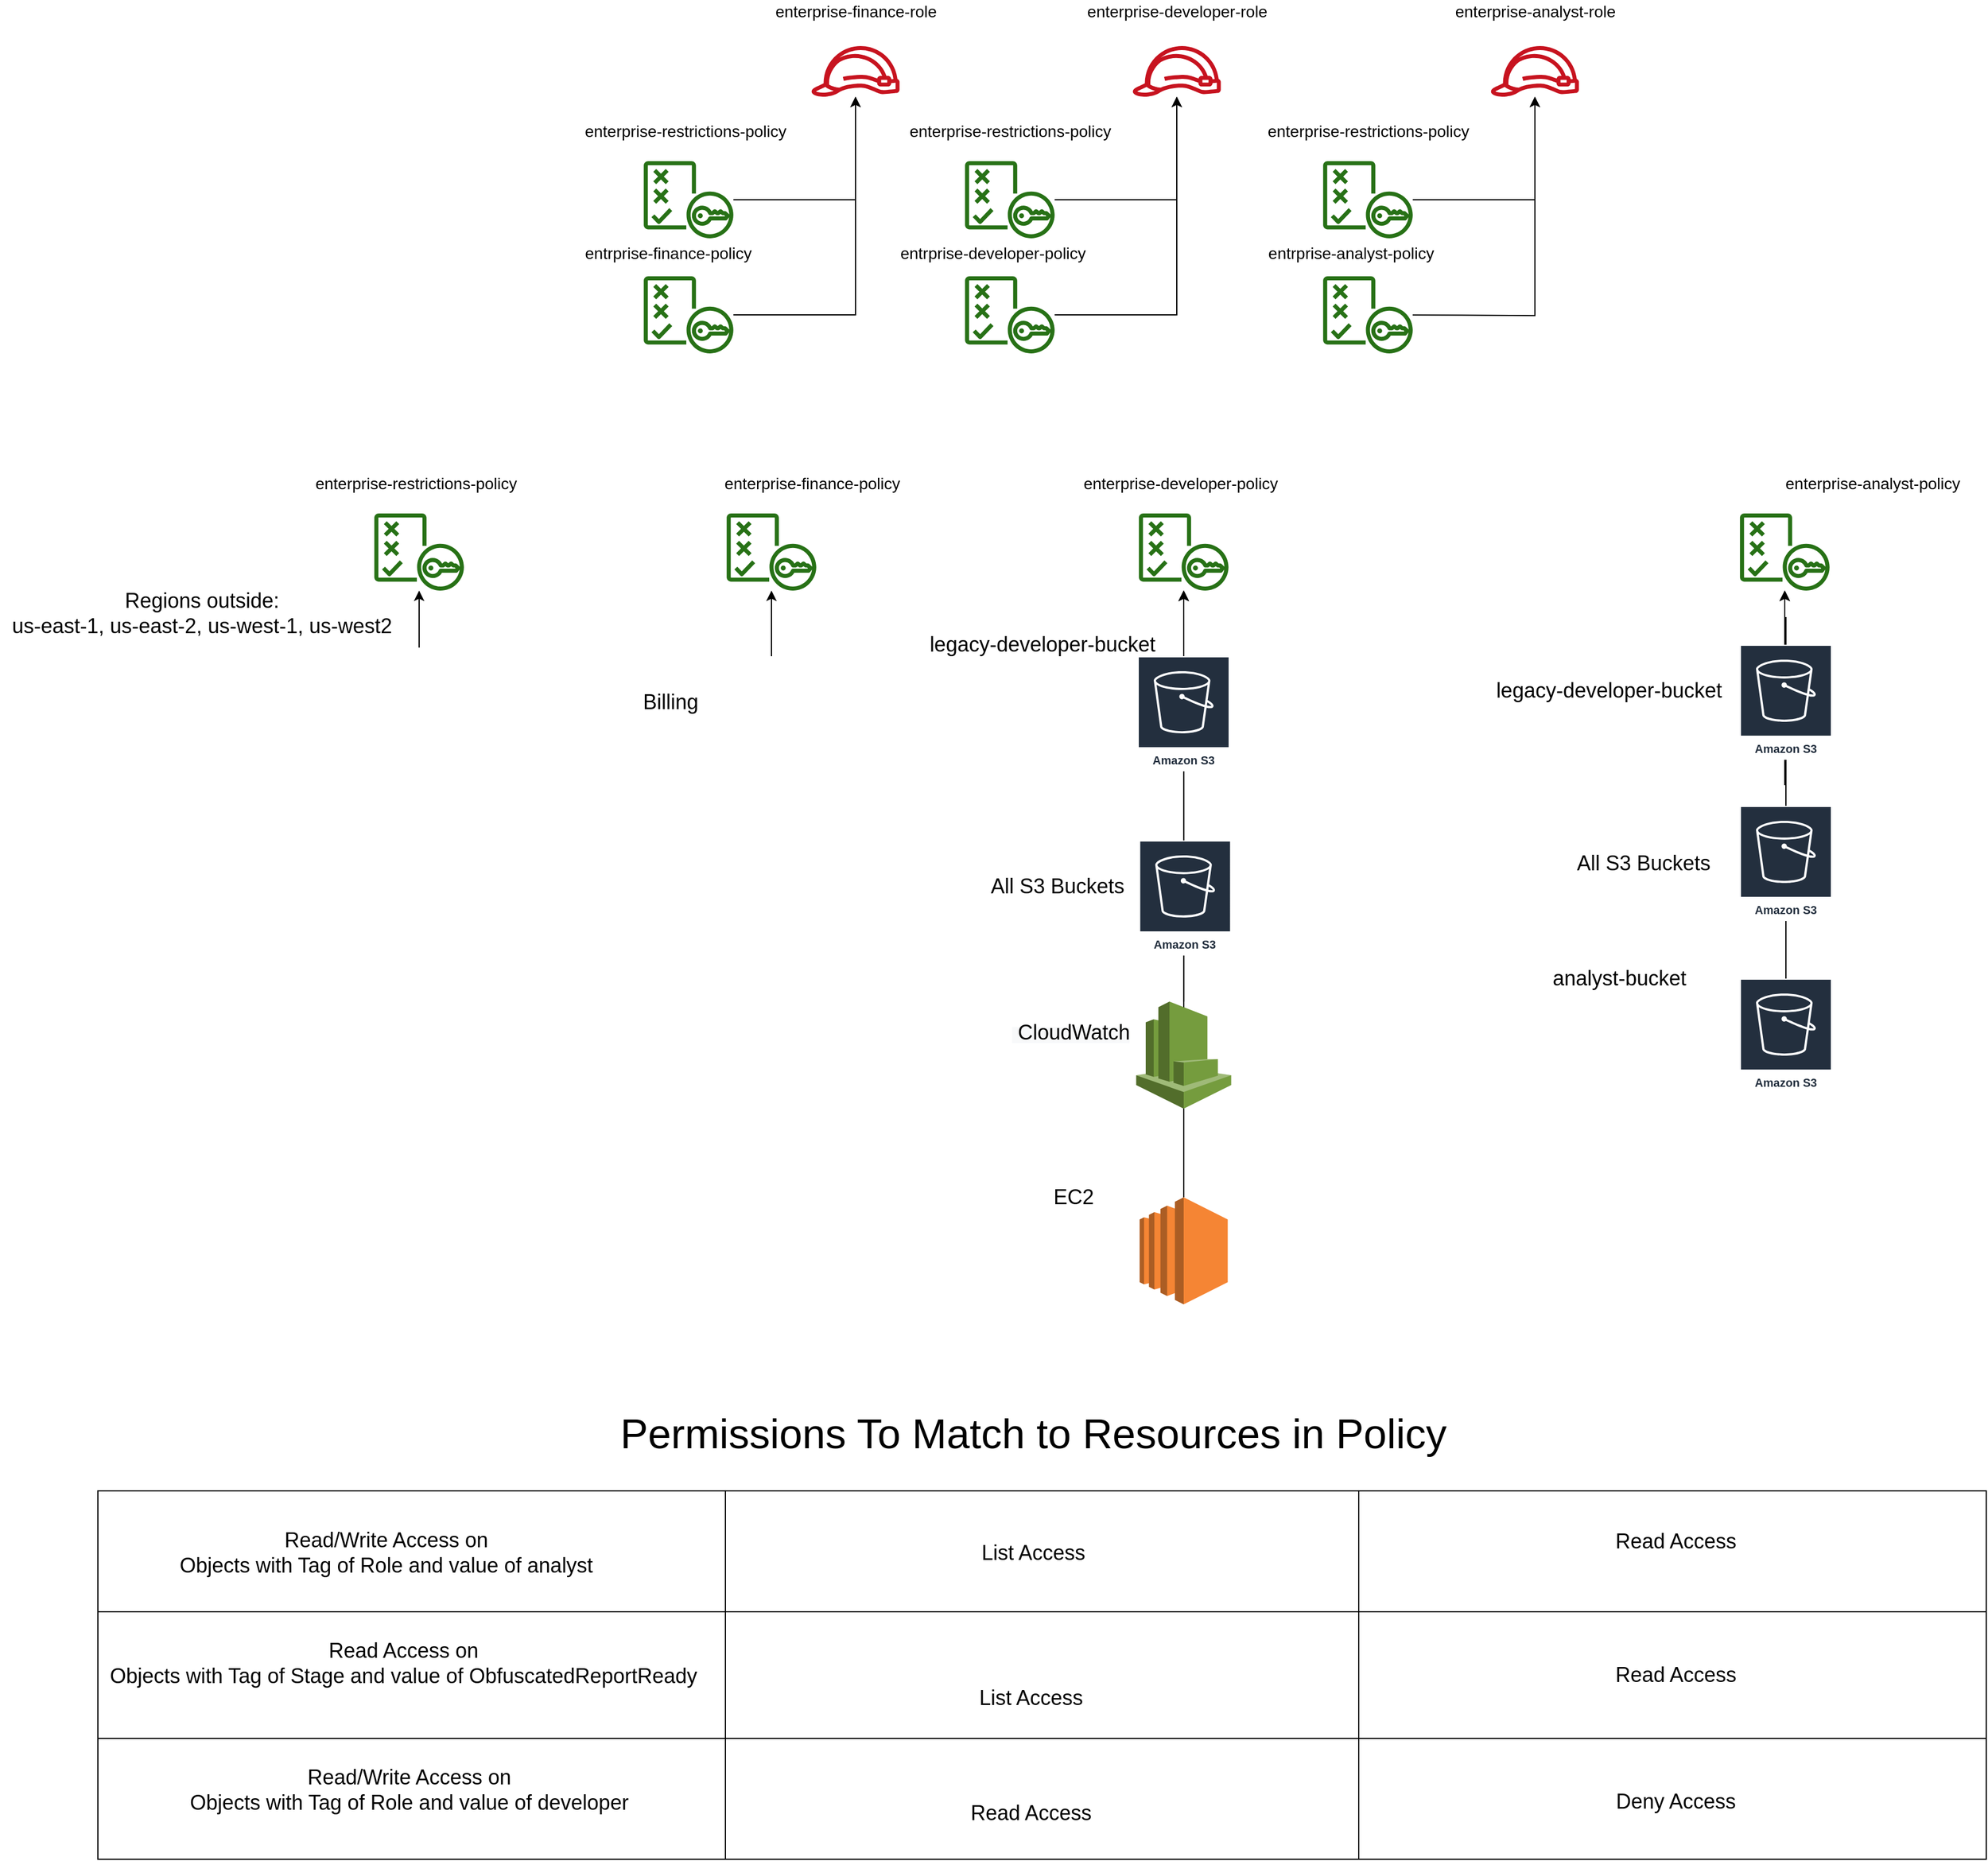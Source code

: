 <mxfile version="14.9.3" type="device"><diagram id="w5K821oeTz1awAXGshNC" name="Page-1"><mxGraphModel dx="4602" dy="1092" grid="1" gridSize="10" guides="1" tooltips="1" connect="1" arrows="1" fold="1" page="1" pageScale="1" pageWidth="850" pageHeight="1100" math="0" shadow="0"><root><mxCell id="0"/><mxCell id="1" parent="0"/><mxCell id="CtiDj0RwR12A_qyLrrcz-13" value="" style="shape=table;html=1;whiteSpace=wrap;startSize=0;container=1;collapsible=0;childLayout=tableLayout;" parent="1" vertex="1"><mxGeometry x="-1665" y="1395" width="1640" height="320" as="geometry"/></mxCell><mxCell id="CtiDj0RwR12A_qyLrrcz-14" value="" style="shape=partialRectangle;html=1;whiteSpace=wrap;collapsible=0;dropTarget=0;pointerEvents=0;fillColor=none;top=0;left=0;bottom=0;right=0;points=[[0,0.5],[1,0.5]];portConstraint=eastwest;" parent="CtiDj0RwR12A_qyLrrcz-13" vertex="1"><mxGeometry width="1640" height="105" as="geometry"/></mxCell><mxCell id="CtiDj0RwR12A_qyLrrcz-15" value="" style="shape=partialRectangle;html=1;whiteSpace=wrap;connectable=0;overflow=hidden;fillColor=none;top=0;left=0;bottom=0;right=0;" parent="CtiDj0RwR12A_qyLrrcz-14" vertex="1"><mxGeometry width="545" height="105" as="geometry"/></mxCell><mxCell id="CtiDj0RwR12A_qyLrrcz-16" value="" style="shape=partialRectangle;html=1;whiteSpace=wrap;connectable=0;overflow=hidden;fillColor=none;top=0;left=0;bottom=0;right=0;" parent="CtiDj0RwR12A_qyLrrcz-14" vertex="1"><mxGeometry x="545" width="550" height="105" as="geometry"/></mxCell><mxCell id="CtiDj0RwR12A_qyLrrcz-17" value="" style="shape=partialRectangle;html=1;whiteSpace=wrap;connectable=0;overflow=hidden;fillColor=none;top=0;left=0;bottom=0;right=0;" parent="CtiDj0RwR12A_qyLrrcz-14" vertex="1"><mxGeometry x="1095" width="545" height="105" as="geometry"/></mxCell><mxCell id="CtiDj0RwR12A_qyLrrcz-18" value="" style="shape=partialRectangle;html=1;whiteSpace=wrap;collapsible=0;dropTarget=0;pointerEvents=0;fillColor=none;top=0;left=0;bottom=0;right=0;points=[[0,0.5],[1,0.5]];portConstraint=eastwest;" parent="CtiDj0RwR12A_qyLrrcz-13" vertex="1"><mxGeometry y="105" width="1640" height="110" as="geometry"/></mxCell><mxCell id="CtiDj0RwR12A_qyLrrcz-19" value="" style="shape=partialRectangle;html=1;whiteSpace=wrap;connectable=0;overflow=hidden;fillColor=none;top=0;left=0;bottom=0;right=0;" parent="CtiDj0RwR12A_qyLrrcz-18" vertex="1"><mxGeometry width="545" height="110" as="geometry"/></mxCell><mxCell id="CtiDj0RwR12A_qyLrrcz-20" value="" style="shape=partialRectangle;html=1;whiteSpace=wrap;connectable=0;overflow=hidden;fillColor=none;top=0;left=0;bottom=0;right=0;" parent="CtiDj0RwR12A_qyLrrcz-18" vertex="1"><mxGeometry x="545" width="550" height="110" as="geometry"/></mxCell><mxCell id="CtiDj0RwR12A_qyLrrcz-21" value="" style="shape=partialRectangle;html=1;whiteSpace=wrap;connectable=0;overflow=hidden;fillColor=none;top=0;left=0;bottom=0;right=0;" parent="CtiDj0RwR12A_qyLrrcz-18" vertex="1"><mxGeometry x="1095" width="545" height="110" as="geometry"/></mxCell><mxCell id="CtiDj0RwR12A_qyLrrcz-22" value="" style="shape=partialRectangle;html=1;whiteSpace=wrap;collapsible=0;dropTarget=0;pointerEvents=0;fillColor=none;top=0;left=0;bottom=0;right=0;points=[[0,0.5],[1,0.5]];portConstraint=eastwest;" parent="CtiDj0RwR12A_qyLrrcz-13" vertex="1"><mxGeometry y="215" width="1640" height="105" as="geometry"/></mxCell><mxCell id="CtiDj0RwR12A_qyLrrcz-23" value="" style="shape=partialRectangle;html=1;whiteSpace=wrap;connectable=0;overflow=hidden;fillColor=none;top=0;left=0;bottom=0;right=0;" parent="CtiDj0RwR12A_qyLrrcz-22" vertex="1"><mxGeometry width="545" height="105" as="geometry"/></mxCell><mxCell id="CtiDj0RwR12A_qyLrrcz-24" value="" style="shape=partialRectangle;html=1;whiteSpace=wrap;connectable=0;overflow=hidden;fillColor=none;top=0;left=0;bottom=0;right=0;" parent="CtiDj0RwR12A_qyLrrcz-22" vertex="1"><mxGeometry x="545" width="550" height="105" as="geometry"/></mxCell><mxCell id="CtiDj0RwR12A_qyLrrcz-25" value="" style="shape=partialRectangle;html=1;whiteSpace=wrap;connectable=0;overflow=hidden;fillColor=none;top=0;left=0;bottom=0;right=0;" parent="CtiDj0RwR12A_qyLrrcz-22" vertex="1"><mxGeometry x="1095" width="545" height="105" as="geometry"/></mxCell><mxCell id="ErIYv4OMnf4zSdU8zCp9-1" value="" style="outlineConnect=0;fontColor=#232F3E;gradientColor=none;fillColor=#C7131F;strokeColor=none;dashed=0;verticalLabelPosition=bottom;verticalAlign=top;align=center;html=1;fontSize=12;fontStyle=0;aspect=fixed;pointerEvents=1;shape=mxgraph.aws4.role;" parent="1" vertex="1"><mxGeometry x="-1046" y="140" width="78" height="44" as="geometry"/></mxCell><mxCell id="ErIYv4OMnf4zSdU8zCp9-23" style="edgeStyle=orthogonalEdgeStyle;rounded=0;orthogonalLoop=1;jettySize=auto;html=1;" parent="1" source="ErIYv4OMnf4zSdU8zCp9-4" target="ErIYv4OMnf4zSdU8zCp9-1" edge="1"><mxGeometry relative="1" as="geometry"><mxPoint x="-1007" y="200" as="targetPoint"/></mxGeometry></mxCell><mxCell id="ErIYv4OMnf4zSdU8zCp9-4" value="" style="outlineConnect=0;fontColor=#232F3E;gradientColor=none;fillColor=#277116;strokeColor=none;dashed=0;verticalLabelPosition=bottom;verticalAlign=top;align=center;html=1;fontSize=12;fontStyle=0;aspect=fixed;pointerEvents=1;shape=mxgraph.aws4.policy;" parent="1" vertex="1"><mxGeometry x="-1191" y="340" width="78" height="67" as="geometry"/></mxCell><mxCell id="ErIYv4OMnf4zSdU8zCp9-21" style="edgeStyle=orthogonalEdgeStyle;rounded=0;orthogonalLoop=1;jettySize=auto;html=1;" parent="1" source="ErIYv4OMnf4zSdU8zCp9-7" target="ErIYv4OMnf4zSdU8zCp9-1" edge="1"><mxGeometry relative="1" as="geometry"/></mxCell><mxCell id="ErIYv4OMnf4zSdU8zCp9-7" value="" style="outlineConnect=0;fontColor=#232F3E;gradientColor=none;fillColor=#277116;strokeColor=none;dashed=0;verticalLabelPosition=bottom;verticalAlign=top;align=center;html=1;fontSize=12;fontStyle=0;aspect=fixed;pointerEvents=1;shape=mxgraph.aws4.policy;" parent="1" vertex="1"><mxGeometry x="-1191" y="240" width="78" height="67" as="geometry"/></mxCell><mxCell id="ErIYv4OMnf4zSdU8zCp9-12" value="&lt;font style=&quot;font-size: 14px&quot;&gt;entrprise-finance-policy&lt;/font&gt;" style="text;html=1;align=center;verticalAlign=middle;resizable=0;points=[];autosize=1;" parent="1" vertex="1"><mxGeometry x="-1250" y="310" width="160" height="20" as="geometry"/></mxCell><mxCell id="ErIYv4OMnf4zSdU8zCp9-18" value="&lt;span style=&quot;font-size: 14px&quot;&gt;enterprise-restrictions-policy&lt;/span&gt;" style="text;html=1;align=center;verticalAlign=middle;resizable=0;points=[];autosize=1;" parent="1" vertex="1"><mxGeometry x="-1250" y="204" width="190" height="20" as="geometry"/></mxCell><mxCell id="ErIYv4OMnf4zSdU8zCp9-24" value="&lt;span style=&quot;font-size: 14px&quot;&gt;enterprise-finance-role&lt;/span&gt;" style="text;html=1;align=center;verticalAlign=middle;resizable=0;points=[];autosize=1;" parent="1" vertex="1"><mxGeometry x="-1087" y="100" width="160" height="20" as="geometry"/></mxCell><mxCell id="ErIYv4OMnf4zSdU8zCp9-25" value="" style="outlineConnect=0;fontColor=#232F3E;gradientColor=none;fillColor=#C7131F;strokeColor=none;dashed=0;verticalLabelPosition=bottom;verticalAlign=top;align=center;html=1;fontSize=12;fontStyle=0;aspect=fixed;pointerEvents=1;shape=mxgraph.aws4.role;" parent="1" vertex="1"><mxGeometry x="-767" y="140" width="78" height="44" as="geometry"/></mxCell><mxCell id="ErIYv4OMnf4zSdU8zCp9-26" style="edgeStyle=orthogonalEdgeStyle;rounded=0;orthogonalLoop=1;jettySize=auto;html=1;" parent="1" source="ErIYv4OMnf4zSdU8zCp9-27" target="ErIYv4OMnf4zSdU8zCp9-25" edge="1"><mxGeometry relative="1" as="geometry"><mxPoint x="-728" y="200" as="targetPoint"/></mxGeometry></mxCell><mxCell id="ErIYv4OMnf4zSdU8zCp9-27" value="" style="outlineConnect=0;fontColor=#232F3E;gradientColor=none;fillColor=#277116;strokeColor=none;dashed=0;verticalLabelPosition=bottom;verticalAlign=top;align=center;html=1;fontSize=12;fontStyle=0;aspect=fixed;pointerEvents=1;shape=mxgraph.aws4.policy;" parent="1" vertex="1"><mxGeometry x="-912" y="340" width="78" height="67" as="geometry"/></mxCell><mxCell id="ErIYv4OMnf4zSdU8zCp9-28" style="edgeStyle=orthogonalEdgeStyle;rounded=0;orthogonalLoop=1;jettySize=auto;html=1;" parent="1" source="ErIYv4OMnf4zSdU8zCp9-29" target="ErIYv4OMnf4zSdU8zCp9-25" edge="1"><mxGeometry relative="1" as="geometry"/></mxCell><mxCell id="ErIYv4OMnf4zSdU8zCp9-29" value="" style="outlineConnect=0;fontColor=#232F3E;gradientColor=none;fillColor=#277116;strokeColor=none;dashed=0;verticalLabelPosition=bottom;verticalAlign=top;align=center;html=1;fontSize=12;fontStyle=0;aspect=fixed;pointerEvents=1;shape=mxgraph.aws4.policy;" parent="1" vertex="1"><mxGeometry x="-912" y="240" width="78" height="67" as="geometry"/></mxCell><mxCell id="ErIYv4OMnf4zSdU8zCp9-30" value="&lt;font style=&quot;font-size: 14px&quot;&gt;entrprise-developer-policy&lt;/font&gt;" style="text;html=1;align=center;verticalAlign=middle;resizable=0;points=[];autosize=1;" parent="1" vertex="1"><mxGeometry x="-978" y="310" width="180" height="20" as="geometry"/></mxCell><mxCell id="ErIYv4OMnf4zSdU8zCp9-31" value="&lt;span style=&quot;font-size: 14px&quot;&gt;enterprise-restrictions-policy&lt;/span&gt;" style="text;html=1;align=center;verticalAlign=middle;resizable=0;points=[];autosize=1;" parent="1" vertex="1"><mxGeometry x="-968" y="204" width="190" height="20" as="geometry"/></mxCell><mxCell id="ErIYv4OMnf4zSdU8zCp9-32" value="&lt;span style=&quot;font-size: 14px&quot;&gt;enterprise-developer-role&lt;/span&gt;" style="text;html=1;align=center;verticalAlign=middle;resizable=0;points=[];autosize=1;" parent="1" vertex="1"><mxGeometry x="-813" y="100" width="170" height="20" as="geometry"/></mxCell><mxCell id="ErIYv4OMnf4zSdU8zCp9-33" value="" style="outlineConnect=0;fontColor=#232F3E;gradientColor=none;fillColor=#C7131F;strokeColor=none;dashed=0;verticalLabelPosition=bottom;verticalAlign=top;align=center;html=1;fontSize=12;fontStyle=0;aspect=fixed;pointerEvents=1;shape=mxgraph.aws4.role;" parent="1" vertex="1"><mxGeometry x="-456" y="140" width="78" height="44" as="geometry"/></mxCell><mxCell id="ErIYv4OMnf4zSdU8zCp9-34" style="edgeStyle=orthogonalEdgeStyle;rounded=0;orthogonalLoop=1;jettySize=auto;html=1;" parent="1" target="ErIYv4OMnf4zSdU8zCp9-33" edge="1"><mxGeometry relative="1" as="geometry"><mxPoint x="-417" y="200" as="targetPoint"/><mxPoint x="-523.167" y="373.571" as="sourcePoint"/></mxGeometry></mxCell><mxCell id="ErIYv4OMnf4zSdU8zCp9-35" style="edgeStyle=orthogonalEdgeStyle;rounded=0;orthogonalLoop=1;jettySize=auto;html=1;" parent="1" source="ErIYv4OMnf4zSdU8zCp9-36" target="ErIYv4OMnf4zSdU8zCp9-33" edge="1"><mxGeometry relative="1" as="geometry"/></mxCell><mxCell id="ErIYv4OMnf4zSdU8zCp9-36" value="" style="outlineConnect=0;fontColor=#232F3E;gradientColor=none;fillColor=#277116;strokeColor=none;dashed=0;verticalLabelPosition=bottom;verticalAlign=top;align=center;html=1;fontSize=12;fontStyle=0;aspect=fixed;pointerEvents=1;shape=mxgraph.aws4.policy;" parent="1" vertex="1"><mxGeometry x="-601" y="240" width="78" height="67" as="geometry"/></mxCell><mxCell id="ErIYv4OMnf4zSdU8zCp9-37" value="&lt;font style=&quot;font-size: 14px&quot;&gt;entrprise-analyst-policy&lt;/font&gt;" style="text;html=1;align=center;verticalAlign=middle;resizable=0;points=[];autosize=1;" parent="1" vertex="1"><mxGeometry x="-657" y="310" width="160" height="20" as="geometry"/></mxCell><mxCell id="ErIYv4OMnf4zSdU8zCp9-38" value="&lt;span style=&quot;font-size: 14px&quot;&gt;enterprise-restrictions-policy&lt;/span&gt;" style="text;html=1;align=center;verticalAlign=middle;resizable=0;points=[];autosize=1;" parent="1" vertex="1"><mxGeometry x="-657" y="204" width="190" height="20" as="geometry"/></mxCell><mxCell id="ErIYv4OMnf4zSdU8zCp9-39" value="&lt;span style=&quot;font-size: 14px&quot;&gt;enterprise-analyst-role&lt;/span&gt;" style="text;html=1;align=center;verticalAlign=middle;resizable=0;points=[];autosize=1;" parent="1" vertex="1"><mxGeometry x="-492" y="100" width="150" height="20" as="geometry"/></mxCell><mxCell id="ErIYv4OMnf4zSdU8zCp9-40" value="" style="outlineConnect=0;fontColor=#232F3E;gradientColor=none;fillColor=#277116;strokeColor=none;dashed=0;verticalLabelPosition=bottom;verticalAlign=top;align=center;html=1;fontSize=12;fontStyle=0;aspect=fixed;pointerEvents=1;shape=mxgraph.aws4.policy;" parent="1" vertex="1"><mxGeometry x="-601" y="340" width="78" height="67" as="geometry"/></mxCell><mxCell id="ErIYv4OMnf4zSdU8zCp9-41" value="" style="outlineConnect=0;fontColor=#232F3E;gradientColor=none;fillColor=#277116;strokeColor=none;dashed=0;verticalLabelPosition=bottom;verticalAlign=top;align=center;html=1;fontSize=12;fontStyle=0;aspect=fixed;pointerEvents=1;shape=mxgraph.aws4.policy;" parent="1" vertex="1"><mxGeometry x="-1425" y="546" width="78" height="67" as="geometry"/></mxCell><mxCell id="ErIYv4OMnf4zSdU8zCp9-42" value="&lt;span style=&quot;font-size: 14px&quot;&gt;enterprise-restrictions-policy&lt;/span&gt;" style="text;html=1;align=center;verticalAlign=middle;resizable=0;points=[];autosize=1;" parent="1" vertex="1"><mxGeometry x="-1484" y="510" width="190" height="20" as="geometry"/></mxCell><mxCell id="ErIYv4OMnf4zSdU8zCp9-45" value="" style="outlineConnect=0;fontColor=#232F3E;gradientColor=none;fillColor=#277116;strokeColor=none;dashed=0;verticalLabelPosition=bottom;verticalAlign=top;align=center;html=1;fontSize=12;fontStyle=0;aspect=fixed;pointerEvents=1;shape=mxgraph.aws4.policy;" parent="1" vertex="1"><mxGeometry x="-1119" y="546" width="78" height="67" as="geometry"/></mxCell><mxCell id="ErIYv4OMnf4zSdU8zCp9-46" value="&lt;span style=&quot;font-size: 14px&quot;&gt;enterprise-finance-policy&lt;/span&gt;" style="text;html=1;align=center;verticalAlign=middle;resizable=0;points=[];autosize=1;" parent="1" vertex="1"><mxGeometry x="-1130" y="510" width="170" height="20" as="geometry"/></mxCell><mxCell id="ErIYv4OMnf4zSdU8zCp9-47" value="" style="outlineConnect=0;fontColor=#232F3E;gradientColor=none;fillColor=#277116;strokeColor=none;dashed=0;verticalLabelPosition=bottom;verticalAlign=top;align=center;html=1;fontSize=12;fontStyle=0;aspect=fixed;pointerEvents=1;shape=mxgraph.aws4.policy;" parent="1" vertex="1"><mxGeometry x="-761" y="546" width="78" height="67" as="geometry"/></mxCell><mxCell id="ErIYv4OMnf4zSdU8zCp9-48" value="&lt;span style=&quot;font-size: 14px&quot;&gt;enterprise-developer-policy&lt;/span&gt;" style="text;html=1;align=center;verticalAlign=middle;resizable=0;points=[];autosize=1;" parent="1" vertex="1"><mxGeometry x="-815" y="510" width="180" height="20" as="geometry"/></mxCell><mxCell id="ErIYv4OMnf4zSdU8zCp9-49" value="" style="outlineConnect=0;fontColor=#232F3E;gradientColor=none;fillColor=#277116;strokeColor=none;dashed=0;verticalLabelPosition=bottom;verticalAlign=top;align=center;html=1;fontSize=12;fontStyle=0;aspect=fixed;pointerEvents=1;shape=mxgraph.aws4.policy;" parent="1" vertex="1"><mxGeometry x="-239" y="546" width="78" height="67" as="geometry"/></mxCell><mxCell id="ErIYv4OMnf4zSdU8zCp9-50" value="&lt;span style=&quot;font-size: 14px&quot;&gt;enterprise-analyst-policy&lt;/span&gt;" style="text;html=1;align=center;verticalAlign=middle;resizable=0;points=[];autosize=1;" parent="1" vertex="1"><mxGeometry x="-209" y="510" width="170" height="20" as="geometry"/></mxCell><mxCell id="ErIYv4OMnf4zSdU8zCp9-58" style="edgeStyle=orthogonalEdgeStyle;rounded=0;orthogonalLoop=1;jettySize=auto;html=1;" parent="1" source="ErIYv4OMnf4zSdU8zCp9-55" target="ErIYv4OMnf4zSdU8zCp9-45" edge="1"><mxGeometry relative="1" as="geometry"/></mxCell><mxCell id="ErIYv4OMnf4zSdU8zCp9-55" value="" style="shape=image;html=1;verticalAlign=top;verticalLabelPosition=bottom;labelBackgroundColor=#ffffff;imageAspect=0;aspect=fixed;image=https://cdn0.iconfinder.com/data/icons/duesseldorf/32/invoice.png" parent="1" vertex="1"><mxGeometry x="-1122" y="670" width="84" height="84" as="geometry"/></mxCell><mxCell id="ErIYv4OMnf4zSdU8zCp9-60" value="&lt;font style=&quot;font-size: 18px&quot;&gt;Billing&lt;/font&gt;" style="text;html=1;align=center;verticalAlign=middle;resizable=0;points=[];autosize=1;" parent="1" vertex="1"><mxGeometry x="-1198" y="700" width="60" height="20" as="geometry"/></mxCell><mxCell id="ErIYv4OMnf4zSdU8zCp9-63" style="edgeStyle=orthogonalEdgeStyle;rounded=0;orthogonalLoop=1;jettySize=auto;html=1;" parent="1" source="ErIYv4OMnf4zSdU8zCp9-62" target="ErIYv4OMnf4zSdU8zCp9-47" edge="1"><mxGeometry relative="1" as="geometry"/></mxCell><mxCell id="ErIYv4OMnf4zSdU8zCp9-64" value="&lt;font style=&quot;font-size: 18px&quot;&gt;Read/Write Access on &lt;br&gt;Objects with Tag of Role and value of developer&lt;/font&gt;" style="text;html=1;align=center;verticalAlign=middle;resizable=0;points=[];autosize=1;" parent="1" vertex="1"><mxGeometry x="-1595" y="1635" width="400" height="40" as="geometry"/></mxCell><mxCell id="ErIYv4OMnf4zSdU8zCp9-66" style="edgeStyle=orthogonalEdgeStyle;rounded=0;orthogonalLoop=1;jettySize=auto;html=1;" parent="1" source="ErIYv4OMnf4zSdU8zCp9-65" target="ErIYv4OMnf4zSdU8zCp9-47" edge="1"><mxGeometry relative="1" as="geometry"><mxPoint x="-722" y="620" as="targetPoint"/></mxGeometry></mxCell><mxCell id="ErIYv4OMnf4zSdU8zCp9-68" value="&lt;font style=&quot;font-size: 18px&quot;&gt;Read Access&lt;/font&gt;" style="text;html=1;align=center;verticalAlign=middle;resizable=0;points=[];autosize=1;" parent="1" vertex="1"><mxGeometry x="-915" y="1665" width="120" height="20" as="geometry"/></mxCell><mxCell id="ErIYv4OMnf4zSdU8zCp9-74" style="edgeStyle=orthogonalEdgeStyle;rounded=0;orthogonalLoop=1;jettySize=auto;html=1;" parent="1" source="ErIYv4OMnf4zSdU8zCp9-65" target="ErIYv4OMnf4zSdU8zCp9-47" edge="1"><mxGeometry relative="1" as="geometry"><mxPoint x="-722" y="990" as="sourcePoint"/></mxGeometry></mxCell><mxCell id="ErIYv4OMnf4zSdU8zCp9-97" style="edgeStyle=orthogonalEdgeStyle;rounded=0;orthogonalLoop=1;jettySize=auto;html=1;" parent="1" source="ErIYv4OMnf4zSdU8zCp9-69" target="ErIYv4OMnf4zSdU8zCp9-47" edge="1"><mxGeometry relative="1" as="geometry"><mxPoint x="-722" y="620" as="targetPoint"/></mxGeometry></mxCell><mxCell id="ErIYv4OMnf4zSdU8zCp9-69" value="" style="outlineConnect=0;dashed=0;verticalLabelPosition=bottom;verticalAlign=top;align=center;html=1;shape=mxgraph.aws3.ec2;fillColor=#F58534;gradientColor=none;" parent="1" vertex="1"><mxGeometry x="-760.25" y="1140" width="76.5" height="93" as="geometry"/></mxCell><mxCell id="ErIYv4OMnf4zSdU8zCp9-62" value="Amazon S3" style="outlineConnect=0;fontColor=#232F3E;gradientColor=none;strokeColor=#ffffff;fillColor=#232F3E;dashed=0;verticalLabelPosition=middle;verticalAlign=bottom;align=center;html=1;whiteSpace=wrap;fontSize=10;fontStyle=1;spacing=3;shape=mxgraph.aws4.productIcon;prIcon=mxgraph.aws4.s3;" parent="1" vertex="1"><mxGeometry x="-762" y="670" width="80" height="100" as="geometry"/></mxCell><mxCell id="ErIYv4OMnf4zSdU8zCp9-77" style="edgeStyle=orthogonalEdgeStyle;rounded=0;orthogonalLoop=1;jettySize=auto;html=1;" parent="1" source="ErIYv4OMnf4zSdU8zCp9-75" target="ErIYv4OMnf4zSdU8zCp9-41" edge="1"><mxGeometry relative="1" as="geometry"/></mxCell><mxCell id="ErIYv4OMnf4zSdU8zCp9-75" value="" style="shape=image;html=1;verticalAlign=top;verticalLabelPosition=bottom;labelBackgroundColor=#ffffff;imageAspect=0;aspect=fixed;image=https://cdn1.iconfinder.com/data/icons/ui-essentials-14/32/UI_Essentials_deny-128.png" parent="1" vertex="1"><mxGeometry x="-1435.5" y="662.5" width="99" height="99" as="geometry"/></mxCell><mxCell id="ErIYv4OMnf4zSdU8zCp9-76" value="&lt;font style=&quot;font-size: 18px&quot;&gt;Regions outside:&lt;br&gt;us-east-1, us-east-2, us-west-1, us-west2&lt;/font&gt;" style="text;html=1;align=center;verticalAlign=middle;resizable=0;points=[];autosize=1;" parent="1" vertex="1"><mxGeometry x="-1750" y="613" width="350" height="40" as="geometry"/></mxCell><mxCell id="ErIYv4OMnf4zSdU8zCp9-83" style="edgeStyle=orthogonalEdgeStyle;rounded=0;orthogonalLoop=1;jettySize=auto;html=1;" parent="1" source="ErIYv4OMnf4zSdU8zCp9-81" target="ErIYv4OMnf4zSdU8zCp9-49" edge="1"><mxGeometry relative="1" as="geometry"/></mxCell><mxCell id="ErIYv4OMnf4zSdU8zCp9-82" value="&lt;font style=&quot;font-size: 18px&quot;&gt;Read/Write Access on &lt;br&gt;Objects with Tag of Role and value of analyst&lt;/font&gt;" style="text;html=1;align=center;verticalAlign=middle;resizable=0;points=[];autosize=1;" parent="1" vertex="1"><mxGeometry x="-1600" y="1429" width="370" height="40" as="geometry"/></mxCell><mxCell id="ErIYv4OMnf4zSdU8zCp9-84" value="&lt;font style=&quot;font-size: 18px&quot;&gt;legacy-developer-bucket&lt;/font&gt;" style="text;html=1;align=center;verticalAlign=middle;resizable=0;points=[];autosize=1;" parent="1" vertex="1"><mxGeometry x="-950" y="650" width="210" height="20" as="geometry"/></mxCell><mxCell id="ErIYv4OMnf4zSdU8zCp9-87" style="edgeStyle=orthogonalEdgeStyle;rounded=0;orthogonalLoop=1;jettySize=auto;html=1;" parent="1" source="ErIYv4OMnf4zSdU8zCp9-86" target="ErIYv4OMnf4zSdU8zCp9-49" edge="1"><mxGeometry relative="1" as="geometry"/></mxCell><mxCell id="ErIYv4OMnf4zSdU8zCp9-88" value="&lt;font style=&quot;font-size: 18px&quot;&gt;List Access&lt;/font&gt;" style="text;html=1;align=center;verticalAlign=middle;resizable=0;points=[];autosize=1;" parent="1" vertex="1"><mxGeometry x="-908" y="1439" width="110" height="20" as="geometry"/></mxCell><mxCell id="ErIYv4OMnf4zSdU8zCp9-91" style="edgeStyle=orthogonalEdgeStyle;rounded=0;orthogonalLoop=1;jettySize=auto;html=1;" parent="1" source="ErIYv4OMnf4zSdU8zCp9-89" target="ErIYv4OMnf4zSdU8zCp9-49" edge="1"><mxGeometry relative="1" as="geometry"/></mxCell><mxCell id="ErIYv4OMnf4zSdU8zCp9-89" value="Amazon S3" style="outlineConnect=0;fontColor=#232F3E;gradientColor=none;strokeColor=#ffffff;fillColor=#232F3E;dashed=0;verticalLabelPosition=middle;verticalAlign=bottom;align=center;html=1;whiteSpace=wrap;fontSize=10;fontStyle=1;spacing=3;shape=mxgraph.aws4.productIcon;prIcon=mxgraph.aws4.s3;" parent="1" vertex="1"><mxGeometry x="-239" y="950" width="80" height="100" as="geometry"/></mxCell><mxCell id="ErIYv4OMnf4zSdU8zCp9-86" value="Amazon S3" style="outlineConnect=0;fontColor=#232F3E;gradientColor=none;strokeColor=#ffffff;fillColor=#232F3E;dashed=0;verticalLabelPosition=middle;verticalAlign=bottom;align=center;html=1;whiteSpace=wrap;fontSize=10;fontStyle=1;spacing=3;shape=mxgraph.aws4.productIcon;prIcon=mxgraph.aws4.s3;" parent="1" vertex="1"><mxGeometry x="-239" y="800" width="80" height="100" as="geometry"/></mxCell><mxCell id="ErIYv4OMnf4zSdU8zCp9-92" value="&lt;font style=&quot;font-size: 18px&quot;&gt;Read Access on &lt;br&gt;Objects with Tag of Stage and value of&amp;nbsp;ObfuscatedReportReady&lt;/font&gt;" style="text;html=1;align=center;verticalAlign=middle;resizable=0;points=[];autosize=1;" parent="1" vertex="1"><mxGeometry x="-1665" y="1525" width="530" height="40" as="geometry"/></mxCell><mxCell id="ErIYv4OMnf4zSdU8zCp9-94" value="&lt;font style=&quot;font-size: 18px&quot;&gt;All S3 Buckets&lt;/font&gt;" style="text;html=1;align=center;verticalAlign=middle;resizable=0;points=[];autosize=1;" parent="1" vertex="1"><mxGeometry x="-897" y="860" width="130" height="20" as="geometry"/></mxCell><mxCell id="ErIYv4OMnf4zSdU8zCp9-95" value="Amazon S3" style="outlineConnect=0;fontColor=#232F3E;gradientColor=none;strokeColor=#ffffff;fillColor=#232F3E;dashed=0;verticalLabelPosition=middle;verticalAlign=bottom;align=center;html=1;whiteSpace=wrap;fontSize=10;fontStyle=1;spacing=3;shape=mxgraph.aws4.productIcon;prIcon=mxgraph.aws4.s3;" parent="1" vertex="1"><mxGeometry x="-760.75" y="830" width="80" height="100" as="geometry"/></mxCell><mxCell id="ErIYv4OMnf4zSdU8zCp9-65" value="" style="outlineConnect=0;dashed=0;verticalLabelPosition=bottom;verticalAlign=top;align=center;html=1;shape=mxgraph.aws3.cloudwatch;fillColor=#759C3E;gradientColor=none;" parent="1" vertex="1"><mxGeometry x="-763.25" y="970" width="82.5" height="93" as="geometry"/></mxCell><mxCell id="ErIYv4OMnf4zSdU8zCp9-81" value="Amazon S3" style="outlineConnect=0;fontColor=#232F3E;gradientColor=none;strokeColor=#ffffff;fillColor=#232F3E;dashed=0;verticalLabelPosition=middle;verticalAlign=bottom;align=center;html=1;whiteSpace=wrap;fontSize=10;fontStyle=1;spacing=3;shape=mxgraph.aws4.productIcon;prIcon=mxgraph.aws4.s3;" parent="1" vertex="1"><mxGeometry x="-239" y="660" width="80" height="100" as="geometry"/></mxCell><mxCell id="CtiDj0RwR12A_qyLrrcz-1" value="&lt;span style=&quot;color: rgb(0 , 0 , 0) ; font-family: &amp;#34;helvetica&amp;#34; ; font-style: normal ; font-weight: 400 ; letter-spacing: normal ; text-align: center ; text-indent: 0px ; text-transform: none ; word-spacing: 0px ; background-color: rgb(248 , 249 , 250) ; display: inline ; float: none&quot;&gt;&lt;font style=&quot;font-size: 18px&quot;&gt;&amp;nbsp;CloudWatch&lt;/font&gt;&lt;/span&gt;" style="text;whiteSpace=wrap;html=1;" parent="1" vertex="1"><mxGeometry x="-873.25" y="980" width="110" height="30" as="geometry"/></mxCell><mxCell id="CtiDj0RwR12A_qyLrrcz-2" value="&lt;font style=&quot;font-size: 18px&quot;&gt;EC2&lt;/font&gt;" style="text;html=1;align=center;verticalAlign=middle;resizable=0;points=[];autosize=1;" parent="1" vertex="1"><mxGeometry x="-843.25" y="1130" width="50" height="20" as="geometry"/></mxCell><mxCell id="CtiDj0RwR12A_qyLrrcz-3" value="&lt;font style=&quot;font-size: 18px&quot;&gt;analyst-bucket&lt;/font&gt;" style="text;html=1;align=center;verticalAlign=middle;resizable=0;points=[];autosize=1;" parent="1" vertex="1"><mxGeometry x="-409" y="940" width="130" height="20" as="geometry"/></mxCell><mxCell id="CtiDj0RwR12A_qyLrrcz-4" value="&lt;font style=&quot;font-size: 18px&quot;&gt;Read Access&lt;/font&gt;" style="text;html=1;align=center;verticalAlign=middle;resizable=0;points=[];autosize=1;" parent="1" vertex="1"><mxGeometry x="-355" y="1429" width="120" height="20" as="geometry"/></mxCell><mxCell id="CtiDj0RwR12A_qyLrrcz-5" value="&lt;font style=&quot;font-size: 18px&quot;&gt;legacy-developer-bucket&lt;/font&gt;" style="text;html=1;align=center;verticalAlign=middle;resizable=0;points=[];autosize=1;" parent="1" vertex="1"><mxGeometry x="-458" y="690" width="210" height="20" as="geometry"/></mxCell><mxCell id="CtiDj0RwR12A_qyLrrcz-6" value="&lt;font style=&quot;font-size: 18px&quot;&gt;Deny Access&lt;/font&gt;" style="text;html=1;align=center;verticalAlign=middle;resizable=0;points=[];autosize=1;" parent="1" vertex="1"><mxGeometry x="-355" y="1655" width="120" height="20" as="geometry"/></mxCell><mxCell id="CtiDj0RwR12A_qyLrrcz-7" value="&lt;font style=&quot;font-size: 18px&quot;&gt;All S3 Buckets&lt;/font&gt;" style="text;html=1;align=center;verticalAlign=middle;resizable=0;points=[];autosize=1;" parent="1" vertex="1"><mxGeometry x="-388" y="840" width="130" height="20" as="geometry"/></mxCell><mxCell id="CtiDj0RwR12A_qyLrrcz-8" value="&lt;font style=&quot;font-size: 18px&quot;&gt;Read Access&lt;/font&gt;" style="text;html=1;align=center;verticalAlign=middle;resizable=0;points=[];autosize=1;" parent="1" vertex="1"><mxGeometry x="-355" y="1545" width="120" height="20" as="geometry"/></mxCell><mxCell id="CtiDj0RwR12A_qyLrrcz-11" value="&lt;font style=&quot;font-size: 18px&quot;&gt;List Access&lt;/font&gt;" style="text;html=1;align=center;verticalAlign=middle;resizable=0;points=[];autosize=1;" parent="1" vertex="1"><mxGeometry x="-910" y="1565" width="110" height="20" as="geometry"/></mxCell><mxCell id="CtiDj0RwR12A_qyLrrcz-12" value="&lt;font style=&quot;font-size: 36px&quot;&gt;Permissions To Match to Resources in Policy&lt;/font&gt;" style="text;html=1;align=center;verticalAlign=middle;resizable=0;points=[];autosize=1;strokeColor=none;" parent="1" vertex="1"><mxGeometry x="-1218" y="1330" width="730" height="30" as="geometry"/></mxCell></root></mxGraphModel></diagram></mxfile>